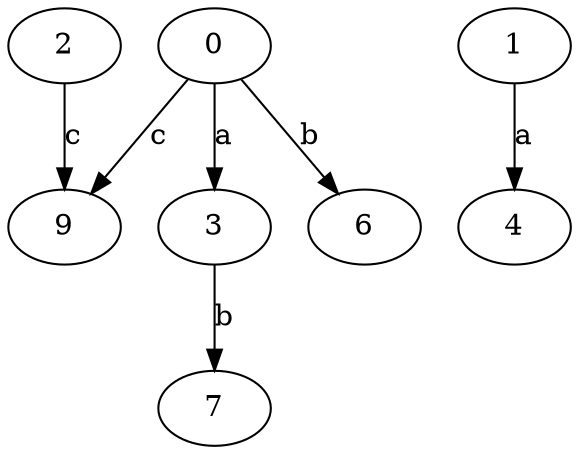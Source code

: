 strict digraph  {
2;
3;
4;
0;
6;
7;
9;
1;
2 -> 9  [label=c];
3 -> 7  [label=b];
0 -> 3  [label=a];
0 -> 6  [label=b];
0 -> 9  [label=c];
1 -> 4  [label=a];
}
